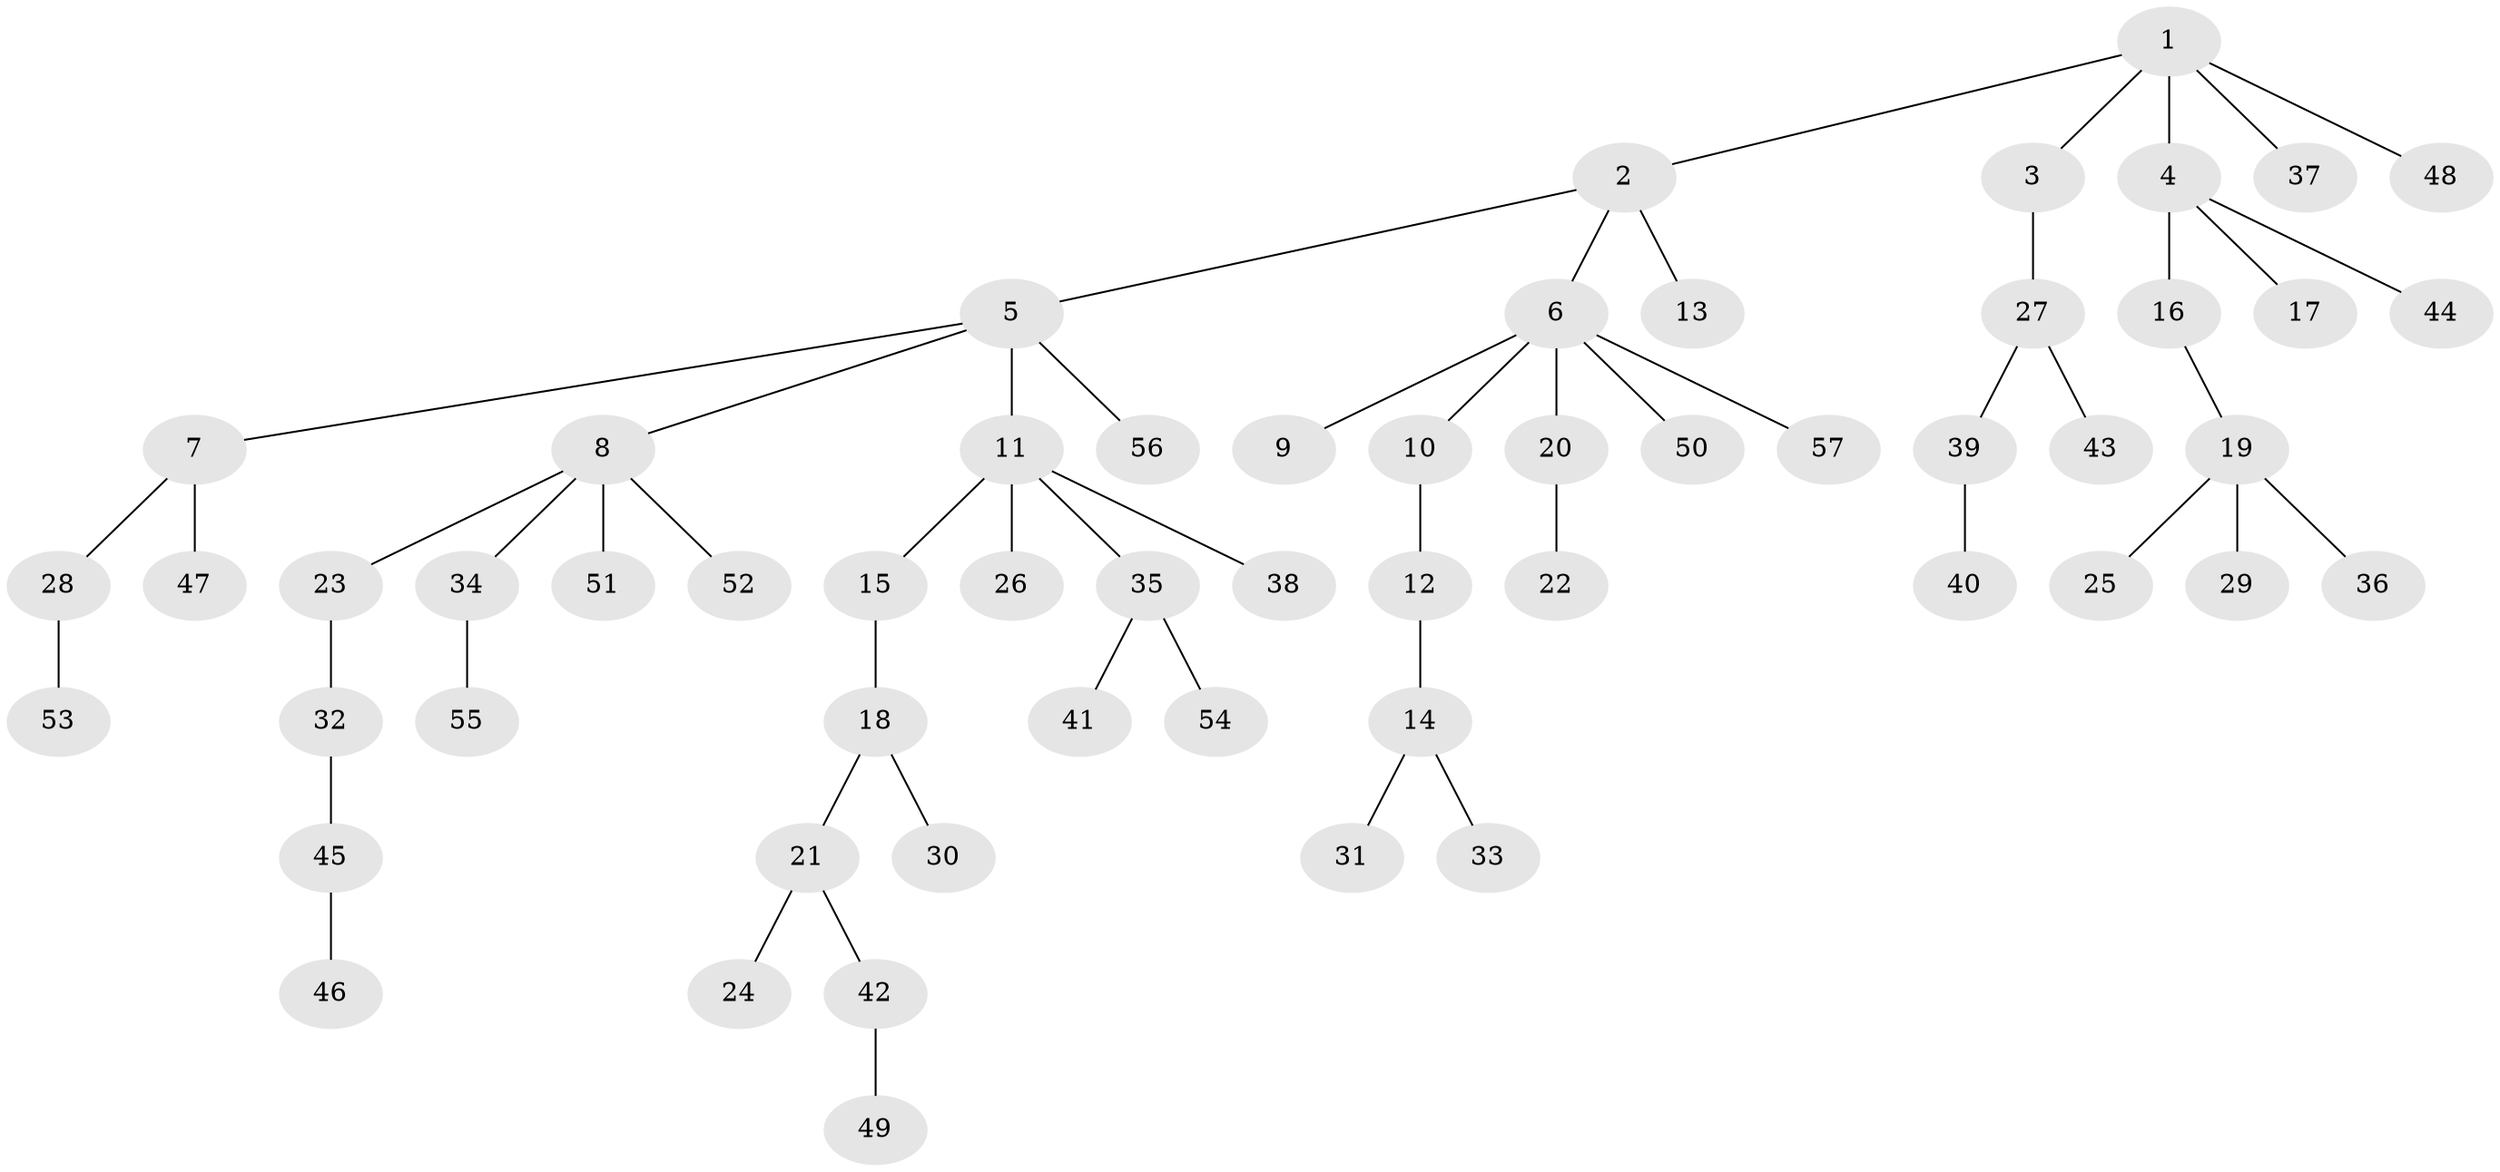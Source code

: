 // coarse degree distribution, {3: 0.20833333333333334, 2: 0.375, 4: 0.041666666666666664, 1: 0.375}
// Generated by graph-tools (version 1.1) at 2025/52/03/04/25 22:52:01]
// undirected, 57 vertices, 56 edges
graph export_dot {
  node [color=gray90,style=filled];
  1;
  2;
  3;
  4;
  5;
  6;
  7;
  8;
  9;
  10;
  11;
  12;
  13;
  14;
  15;
  16;
  17;
  18;
  19;
  20;
  21;
  22;
  23;
  24;
  25;
  26;
  27;
  28;
  29;
  30;
  31;
  32;
  33;
  34;
  35;
  36;
  37;
  38;
  39;
  40;
  41;
  42;
  43;
  44;
  45;
  46;
  47;
  48;
  49;
  50;
  51;
  52;
  53;
  54;
  55;
  56;
  57;
  1 -- 2;
  1 -- 3;
  1 -- 4;
  1 -- 37;
  1 -- 48;
  2 -- 5;
  2 -- 6;
  2 -- 13;
  3 -- 27;
  4 -- 16;
  4 -- 17;
  4 -- 44;
  5 -- 7;
  5 -- 8;
  5 -- 11;
  5 -- 56;
  6 -- 9;
  6 -- 10;
  6 -- 20;
  6 -- 50;
  6 -- 57;
  7 -- 28;
  7 -- 47;
  8 -- 23;
  8 -- 34;
  8 -- 51;
  8 -- 52;
  10 -- 12;
  11 -- 15;
  11 -- 26;
  11 -- 35;
  11 -- 38;
  12 -- 14;
  14 -- 31;
  14 -- 33;
  15 -- 18;
  16 -- 19;
  18 -- 21;
  18 -- 30;
  19 -- 25;
  19 -- 29;
  19 -- 36;
  20 -- 22;
  21 -- 24;
  21 -- 42;
  23 -- 32;
  27 -- 39;
  27 -- 43;
  28 -- 53;
  32 -- 45;
  34 -- 55;
  35 -- 41;
  35 -- 54;
  39 -- 40;
  42 -- 49;
  45 -- 46;
}
